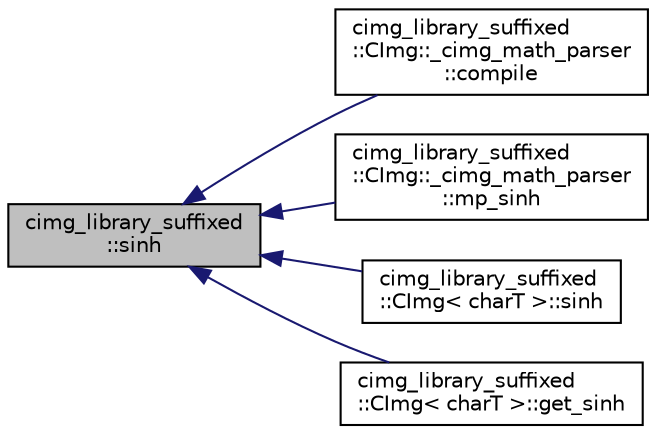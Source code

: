 digraph "cimg_library_suffixed::sinh"
{
  edge [fontname="Helvetica",fontsize="10",labelfontname="Helvetica",labelfontsize="10"];
  node [fontname="Helvetica",fontsize="10",shape=record];
  rankdir="LR";
  Node178 [label="cimg_library_suffixed\l::sinh",height=0.2,width=0.4,color="black", fillcolor="grey75", style="filled", fontcolor="black"];
  Node178 -> Node179 [dir="back",color="midnightblue",fontsize="10",style="solid",fontname="Helvetica"];
  Node179 [label="cimg_library_suffixed\l::CImg::_cimg_math_parser\l::compile",height=0.2,width=0.4,color="black", fillcolor="white", style="filled",URL="$structcimg__library__suffixed_1_1_c_img_1_1__cimg__math__parser.html#a318c44c5d1f4f0114355f37ace87a4ae"];
  Node178 -> Node180 [dir="back",color="midnightblue",fontsize="10",style="solid",fontname="Helvetica"];
  Node180 [label="cimg_library_suffixed\l::CImg::_cimg_math_parser\l::mp_sinh",height=0.2,width=0.4,color="black", fillcolor="white", style="filled",URL="$structcimg__library__suffixed_1_1_c_img_1_1__cimg__math__parser.html#ad5e805e9ddd059937f30a63a3ca2858e"];
  Node178 -> Node181 [dir="back",color="midnightblue",fontsize="10",style="solid",fontname="Helvetica"];
  Node181 [label="cimg_library_suffixed\l::CImg\< charT \>::sinh",height=0.2,width=0.4,color="black", fillcolor="white", style="filled",URL="$structcimg__library__suffixed_1_1_c_img.html#a744048c4120866059c80ec8a3c566ce4",tooltip="Compute the hyperbolic sine of each pixel value. "];
  Node178 -> Node182 [dir="back",color="midnightblue",fontsize="10",style="solid",fontname="Helvetica"];
  Node182 [label="cimg_library_suffixed\l::CImg\< charT \>::get_sinh",height=0.2,width=0.4,color="black", fillcolor="white", style="filled",URL="$structcimg__library__suffixed_1_1_c_img.html#a171c38efa2981ac8ae02c78ba4fb4468",tooltip="Compute the hyperbolic sine of each pixel value . "];
}
